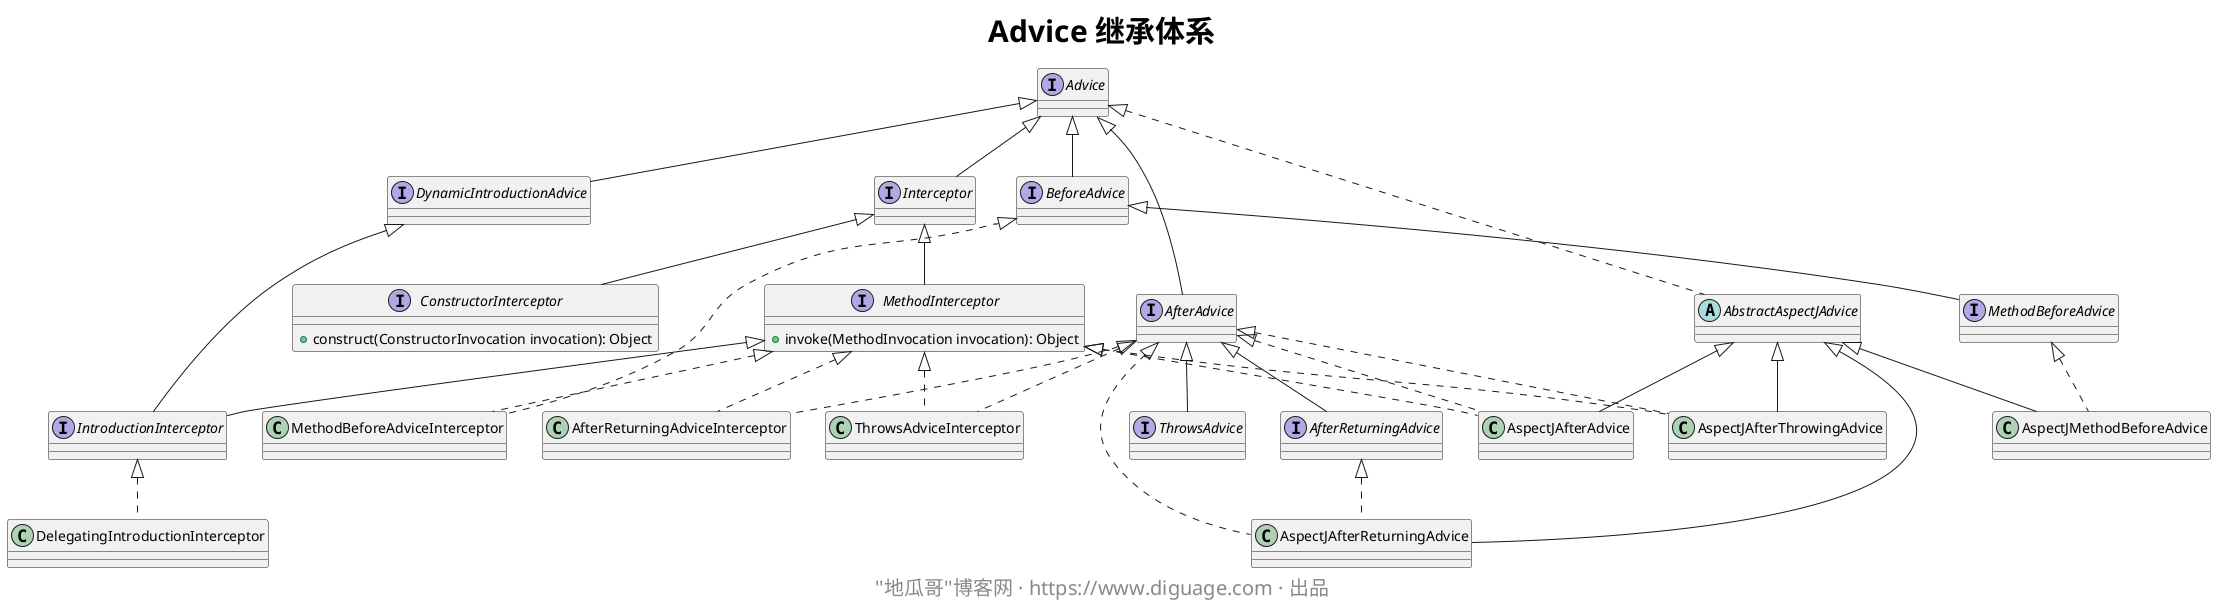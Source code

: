 @startuml

skinparam titleFontSize 30
title **Advice 继承体系**

interface Advice

interface Interceptor extends Advice

interface BeforeAdvice extends Advice

interface DynamicIntroductionAdvice extends Advice

abstract class AbstractAspectJAdvice implements Advice

interface AfterAdvice extends Advice

interface ConstructorInterceptor extends Interceptor {
    + construct(ConstructorInvocation invocation): Object
}

interface MethodInterceptor extends Interceptor {
    + invoke(MethodInvocation invocation): Object
}



interface IntroductionInterceptor extends MethodInterceptor, DynamicIntroductionAdvice

interface MethodBeforeAdvice extends BeforeAdvice

class MethodBeforeAdviceInterceptor implements MethodInterceptor, BeforeAdvice


class DelegatingIntroductionInterceptor implements IntroductionInterceptor

class AfterReturningAdviceInterceptor implements MethodInterceptor, AfterAdvice

interface ThrowsAdvice extends AfterAdvice

class AspectJAfterAdvice extends AbstractAspectJAdvice implements MethodInterceptor, AfterAdvice

class AspectJAfterReturningAdvice extends AbstractAspectJAdvice implements AfterReturningAdvice, AfterAdvice

class AspectJAfterThrowingAdvice extends AbstractAspectJAdvice implements MethodInterceptor, AfterAdvice

class ThrowsAdviceInterceptor implements MethodInterceptor, AfterAdvice

interface AfterReturningAdvice extends AfterAdvice

class AspectJMethodBeforeAdvice extends AbstractAspectJAdvice implements MethodBeforeAdvice

skinparam footerFontSize 20
footer ''地瓜哥''博客网 · https://www.diguage.com · 出品

@enduml